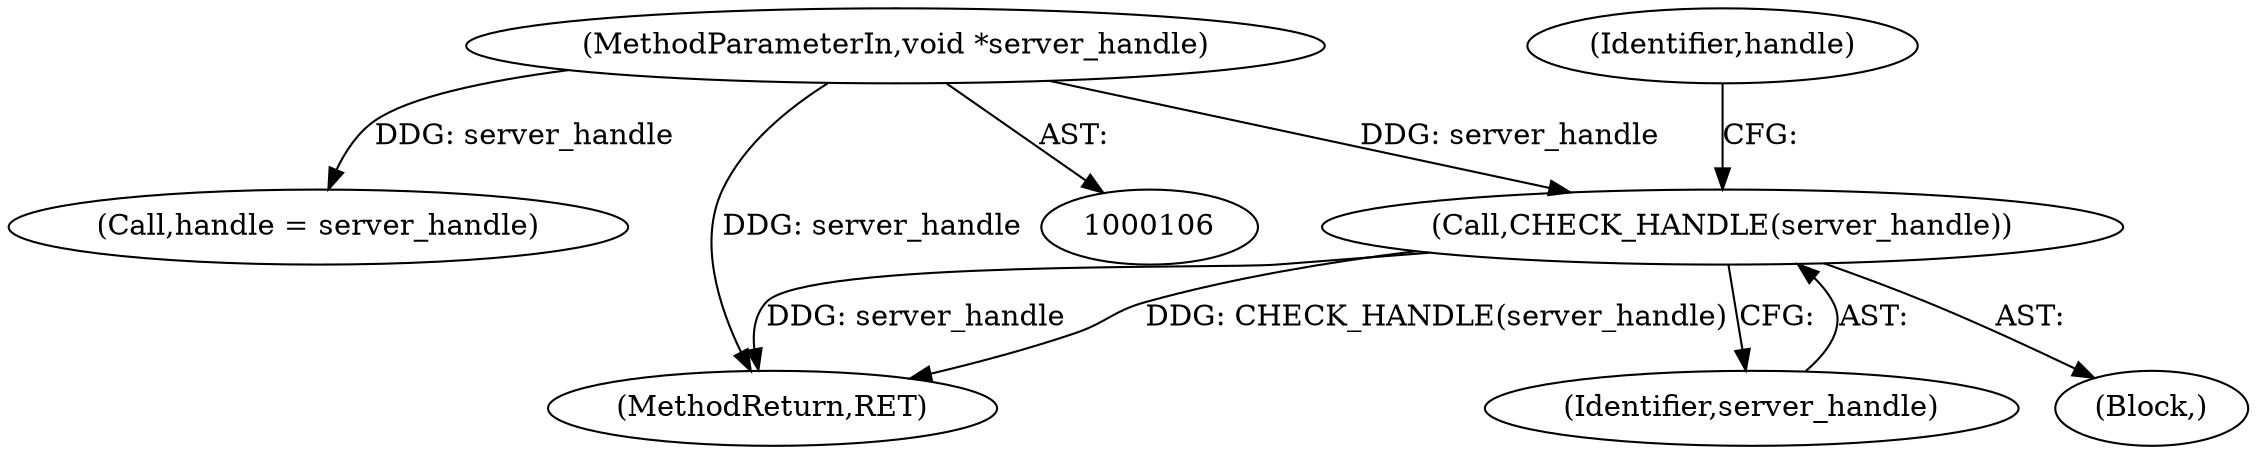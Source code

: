 digraph "0_krb5_af0ed4df4dfae762ab5fb605f5a0c8f59cb4f6ca@pointer" {
"1000146" [label="(Call,CHECK_HANDLE(server_handle))"];
"1000107" [label="(MethodParameterIn,void *server_handle)"];
"1000150" [label="(Identifier,handle)"];
"1000127" [label="(Call,handle = server_handle)"];
"1000448" [label="(MethodReturn,RET)"];
"1000147" [label="(Identifier,server_handle)"];
"1000146" [label="(Call,CHECK_HANDLE(server_handle))"];
"1000114" [label="(Block,)"];
"1000107" [label="(MethodParameterIn,void *server_handle)"];
"1000146" -> "1000114"  [label="AST: "];
"1000146" -> "1000147"  [label="CFG: "];
"1000147" -> "1000146"  [label="AST: "];
"1000150" -> "1000146"  [label="CFG: "];
"1000146" -> "1000448"  [label="DDG: CHECK_HANDLE(server_handle)"];
"1000146" -> "1000448"  [label="DDG: server_handle"];
"1000107" -> "1000146"  [label="DDG: server_handle"];
"1000107" -> "1000106"  [label="AST: "];
"1000107" -> "1000448"  [label="DDG: server_handle"];
"1000107" -> "1000127"  [label="DDG: server_handle"];
}
